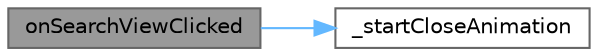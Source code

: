 digraph "onSearchViewClicked"
{
 // LATEX_PDF_SIZE
  bgcolor="transparent";
  edge [fontname=Helvetica,fontsize=10,labelfontname=Helvetica,labelfontsize=10];
  node [fontname=Helvetica,fontsize=10,shape=box,height=0.2,width=0.4];
  rankdir="LR";
  Node1 [id="Node000001",label="onSearchViewClicked",height=0.2,width=0.4,color="gray40", fillcolor="grey60", style="filled", fontcolor="black",tooltip="搜索视图点击槽函数"];
  Node1 -> Node2 [id="edge1_Node000001_Node000002",color="steelblue1",style="solid",tooltip=" "];
  Node2 [id="Node000002",label="_startCloseAnimation",height=0.2,width=0.4,color="grey40", fillcolor="white", style="filled",URL="$class_ela_suggest_box_private.html#a3979b45fc563a819149dda72308f87e7",tooltip="启动关闭动画"];
}
